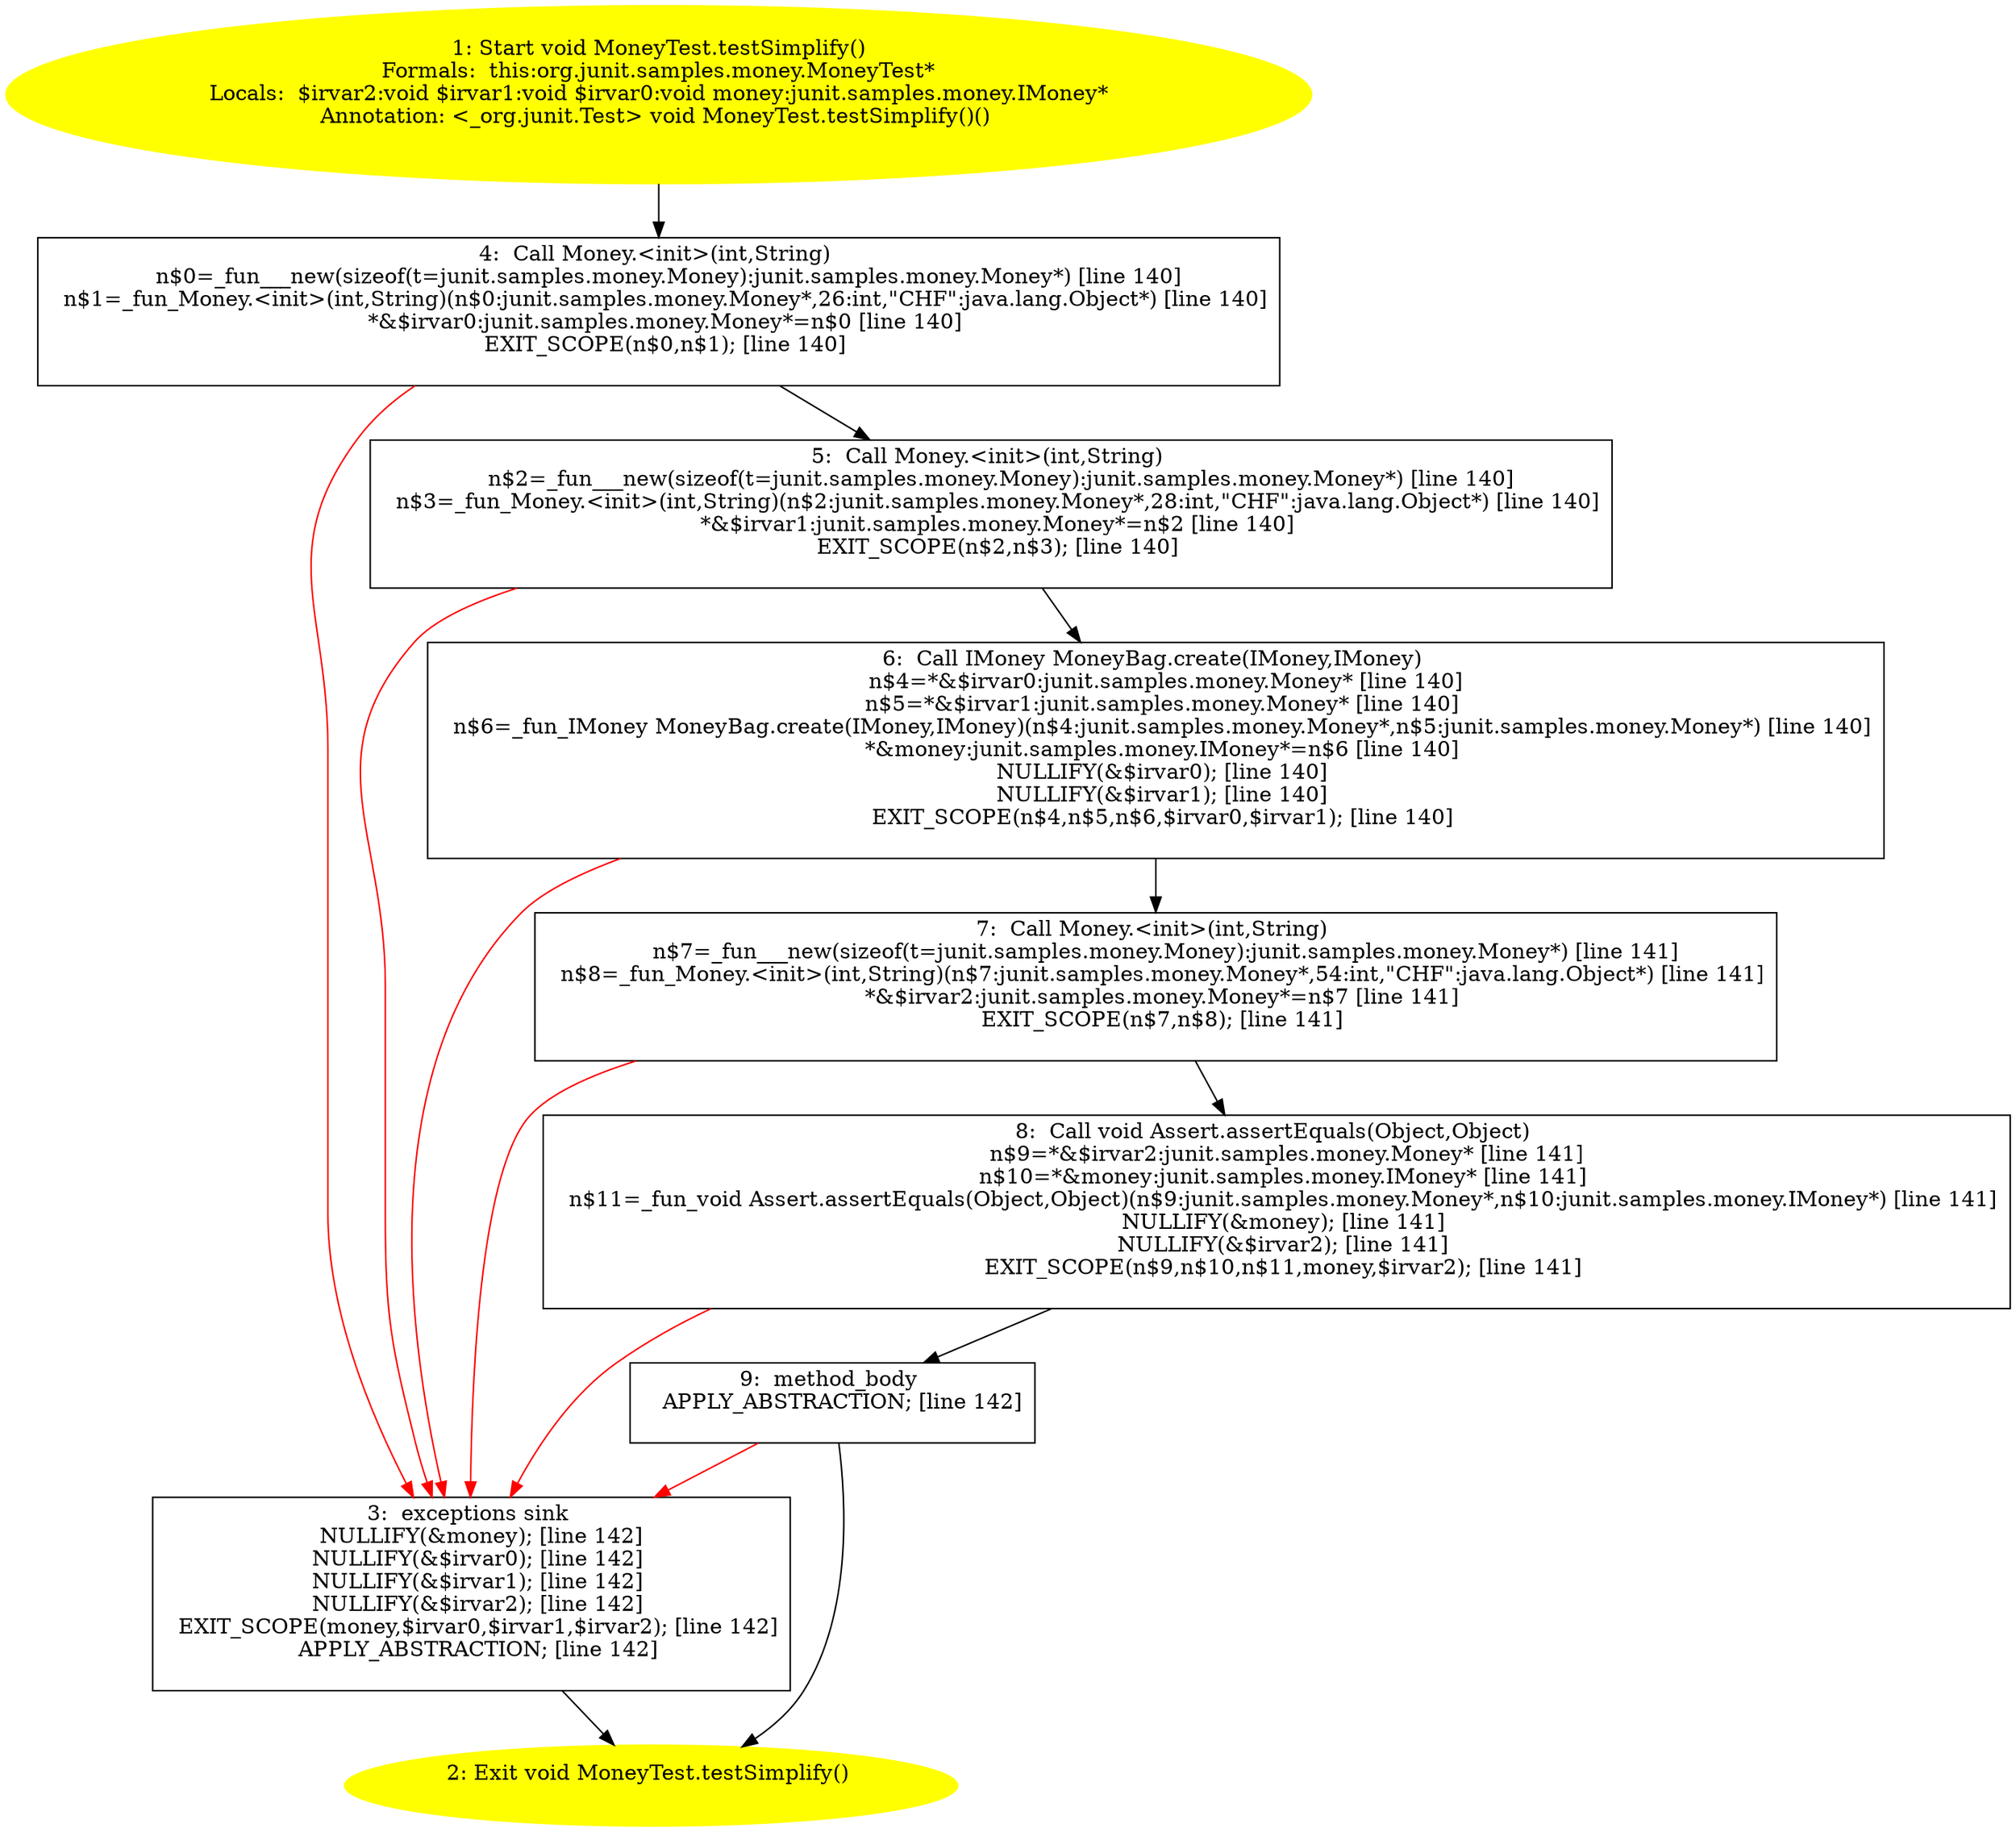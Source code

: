 /* @generated */
digraph cfg {
"org.junit.samples.money.MoneyTest.testSimplify():void.0483b4f8d3e9f23e72ec28465e877cff_1" [label="1: Start void MoneyTest.testSimplify()\nFormals:  this:org.junit.samples.money.MoneyTest*\nLocals:  $irvar2:void $irvar1:void $irvar0:void money:junit.samples.money.IMoney*\nAnnotation: <_org.junit.Test> void MoneyTest.testSimplify()() \n  " color=yellow style=filled]
	

	 "org.junit.samples.money.MoneyTest.testSimplify():void.0483b4f8d3e9f23e72ec28465e877cff_1" -> "org.junit.samples.money.MoneyTest.testSimplify():void.0483b4f8d3e9f23e72ec28465e877cff_4" ;
"org.junit.samples.money.MoneyTest.testSimplify():void.0483b4f8d3e9f23e72ec28465e877cff_2" [label="2: Exit void MoneyTest.testSimplify() \n  " color=yellow style=filled]
	

"org.junit.samples.money.MoneyTest.testSimplify():void.0483b4f8d3e9f23e72ec28465e877cff_3" [label="3:  exceptions sink \n   NULLIFY(&money); [line 142]\n  NULLIFY(&$irvar0); [line 142]\n  NULLIFY(&$irvar1); [line 142]\n  NULLIFY(&$irvar2); [line 142]\n  EXIT_SCOPE(money,$irvar0,$irvar1,$irvar2); [line 142]\n  APPLY_ABSTRACTION; [line 142]\n " shape="box"]
	

	 "org.junit.samples.money.MoneyTest.testSimplify():void.0483b4f8d3e9f23e72ec28465e877cff_3" -> "org.junit.samples.money.MoneyTest.testSimplify():void.0483b4f8d3e9f23e72ec28465e877cff_2" ;
"org.junit.samples.money.MoneyTest.testSimplify():void.0483b4f8d3e9f23e72ec28465e877cff_4" [label="4:  Call Money.<init>(int,String) \n   n$0=_fun___new(sizeof(t=junit.samples.money.Money):junit.samples.money.Money*) [line 140]\n  n$1=_fun_Money.<init>(int,String)(n$0:junit.samples.money.Money*,26:int,\"CHF\":java.lang.Object*) [line 140]\n  *&$irvar0:junit.samples.money.Money*=n$0 [line 140]\n  EXIT_SCOPE(n$0,n$1); [line 140]\n " shape="box"]
	

	 "org.junit.samples.money.MoneyTest.testSimplify():void.0483b4f8d3e9f23e72ec28465e877cff_4" -> "org.junit.samples.money.MoneyTest.testSimplify():void.0483b4f8d3e9f23e72ec28465e877cff_5" ;
	 "org.junit.samples.money.MoneyTest.testSimplify():void.0483b4f8d3e9f23e72ec28465e877cff_4" -> "org.junit.samples.money.MoneyTest.testSimplify():void.0483b4f8d3e9f23e72ec28465e877cff_3" [color="red" ];
"org.junit.samples.money.MoneyTest.testSimplify():void.0483b4f8d3e9f23e72ec28465e877cff_5" [label="5:  Call Money.<init>(int,String) \n   n$2=_fun___new(sizeof(t=junit.samples.money.Money):junit.samples.money.Money*) [line 140]\n  n$3=_fun_Money.<init>(int,String)(n$2:junit.samples.money.Money*,28:int,\"CHF\":java.lang.Object*) [line 140]\n  *&$irvar1:junit.samples.money.Money*=n$2 [line 140]\n  EXIT_SCOPE(n$2,n$3); [line 140]\n " shape="box"]
	

	 "org.junit.samples.money.MoneyTest.testSimplify():void.0483b4f8d3e9f23e72ec28465e877cff_5" -> "org.junit.samples.money.MoneyTest.testSimplify():void.0483b4f8d3e9f23e72ec28465e877cff_6" ;
	 "org.junit.samples.money.MoneyTest.testSimplify():void.0483b4f8d3e9f23e72ec28465e877cff_5" -> "org.junit.samples.money.MoneyTest.testSimplify():void.0483b4f8d3e9f23e72ec28465e877cff_3" [color="red" ];
"org.junit.samples.money.MoneyTest.testSimplify():void.0483b4f8d3e9f23e72ec28465e877cff_6" [label="6:  Call IMoney MoneyBag.create(IMoney,IMoney) \n   n$4=*&$irvar0:junit.samples.money.Money* [line 140]\n  n$5=*&$irvar1:junit.samples.money.Money* [line 140]\n  n$6=_fun_IMoney MoneyBag.create(IMoney,IMoney)(n$4:junit.samples.money.Money*,n$5:junit.samples.money.Money*) [line 140]\n  *&money:junit.samples.money.IMoney*=n$6 [line 140]\n  NULLIFY(&$irvar0); [line 140]\n  NULLIFY(&$irvar1); [line 140]\n  EXIT_SCOPE(n$4,n$5,n$6,$irvar0,$irvar1); [line 140]\n " shape="box"]
	

	 "org.junit.samples.money.MoneyTest.testSimplify():void.0483b4f8d3e9f23e72ec28465e877cff_6" -> "org.junit.samples.money.MoneyTest.testSimplify():void.0483b4f8d3e9f23e72ec28465e877cff_7" ;
	 "org.junit.samples.money.MoneyTest.testSimplify():void.0483b4f8d3e9f23e72ec28465e877cff_6" -> "org.junit.samples.money.MoneyTest.testSimplify():void.0483b4f8d3e9f23e72ec28465e877cff_3" [color="red" ];
"org.junit.samples.money.MoneyTest.testSimplify():void.0483b4f8d3e9f23e72ec28465e877cff_7" [label="7:  Call Money.<init>(int,String) \n   n$7=_fun___new(sizeof(t=junit.samples.money.Money):junit.samples.money.Money*) [line 141]\n  n$8=_fun_Money.<init>(int,String)(n$7:junit.samples.money.Money*,54:int,\"CHF\":java.lang.Object*) [line 141]\n  *&$irvar2:junit.samples.money.Money*=n$7 [line 141]\n  EXIT_SCOPE(n$7,n$8); [line 141]\n " shape="box"]
	

	 "org.junit.samples.money.MoneyTest.testSimplify():void.0483b4f8d3e9f23e72ec28465e877cff_7" -> "org.junit.samples.money.MoneyTest.testSimplify():void.0483b4f8d3e9f23e72ec28465e877cff_8" ;
	 "org.junit.samples.money.MoneyTest.testSimplify():void.0483b4f8d3e9f23e72ec28465e877cff_7" -> "org.junit.samples.money.MoneyTest.testSimplify():void.0483b4f8d3e9f23e72ec28465e877cff_3" [color="red" ];
"org.junit.samples.money.MoneyTest.testSimplify():void.0483b4f8d3e9f23e72ec28465e877cff_8" [label="8:  Call void Assert.assertEquals(Object,Object) \n   n$9=*&$irvar2:junit.samples.money.Money* [line 141]\n  n$10=*&money:junit.samples.money.IMoney* [line 141]\n  n$11=_fun_void Assert.assertEquals(Object,Object)(n$9:junit.samples.money.Money*,n$10:junit.samples.money.IMoney*) [line 141]\n  NULLIFY(&money); [line 141]\n  NULLIFY(&$irvar2); [line 141]\n  EXIT_SCOPE(n$9,n$10,n$11,money,$irvar2); [line 141]\n " shape="box"]
	

	 "org.junit.samples.money.MoneyTest.testSimplify():void.0483b4f8d3e9f23e72ec28465e877cff_8" -> "org.junit.samples.money.MoneyTest.testSimplify():void.0483b4f8d3e9f23e72ec28465e877cff_9" ;
	 "org.junit.samples.money.MoneyTest.testSimplify():void.0483b4f8d3e9f23e72ec28465e877cff_8" -> "org.junit.samples.money.MoneyTest.testSimplify():void.0483b4f8d3e9f23e72ec28465e877cff_3" [color="red" ];
"org.junit.samples.money.MoneyTest.testSimplify():void.0483b4f8d3e9f23e72ec28465e877cff_9" [label="9:  method_body \n   APPLY_ABSTRACTION; [line 142]\n " shape="box"]
	

	 "org.junit.samples.money.MoneyTest.testSimplify():void.0483b4f8d3e9f23e72ec28465e877cff_9" -> "org.junit.samples.money.MoneyTest.testSimplify():void.0483b4f8d3e9f23e72ec28465e877cff_2" ;
	 "org.junit.samples.money.MoneyTest.testSimplify():void.0483b4f8d3e9f23e72ec28465e877cff_9" -> "org.junit.samples.money.MoneyTest.testSimplify():void.0483b4f8d3e9f23e72ec28465e877cff_3" [color="red" ];
}
